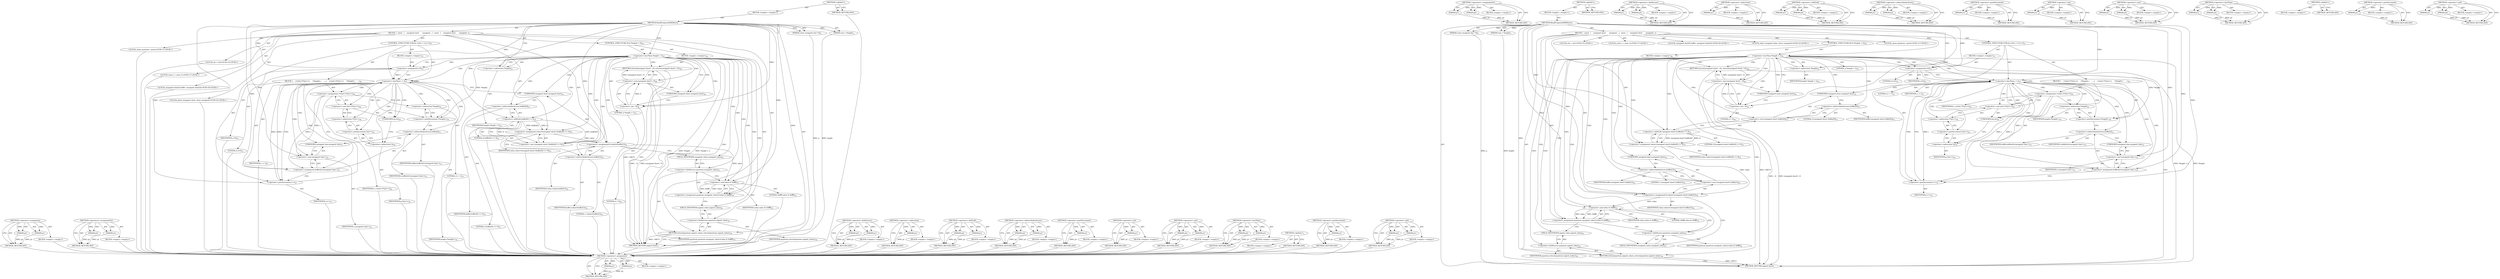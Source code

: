 digraph "&lt;operator&gt;.and" {
vulnerable_131 [label=<(METHOD,&lt;operator&gt;.assignment)>];
vulnerable_132 [label=<(PARAM,p1)>];
vulnerable_133 [label=<(PARAM,p2)>];
vulnerable_134 [label=<(BLOCK,&lt;empty&gt;,&lt;empty&gt;)>];
vulnerable_135 [label=<(METHOD_RETURN,ANY)>];
vulnerable_154 [label=<(METHOD,&lt;operators&gt;.assignmentOr)>];
vulnerable_155 [label=<(PARAM,p1)>];
vulnerable_156 [label=<(PARAM,p2)>];
vulnerable_157 [label=<(BLOCK,&lt;empty&gt;,&lt;empty&gt;)>];
vulnerable_158 [label=<(METHOD_RETURN,ANY)>];
vulnerable_6 [label=<(METHOD,&lt;global&gt;)<SUB>1</SUB>>];
vulnerable_7 [label=<(BLOCK,&lt;empty&gt;,&lt;empty&gt;)<SUB>1</SUB>>];
vulnerable_8 [label=<(METHOD,ReadPropertyMSBShort)<SUB>1</SUB>>];
vulnerable_9 [label=<(PARAM,const unsigned char **p)<SUB>1</SUB>>];
vulnerable_10 [label=<(PARAM,size_t *length)<SUB>2</SUB>>];
vulnerable_11 [label=<(BLOCK,{
  union
  {
    unsigned short
      unsigned...,{
  union
  {
    unsigned short
      unsigned...)<SUB>3</SUB>>];
vulnerable_12 [label="<(LOCAL,union quantum: union)<SUB>11</SUB>>"];
vulnerable_13 [label="<(LOCAL,int c: int)<SUB>14</SUB>>"];
vulnerable_14 [label="<(LOCAL,ssize_t i: ssize_t)<SUB>17</SUB>>"];
vulnerable_15 [label="<(LOCAL,unsigned char[2] buffer: unsigned char[2])<SUB>20</SUB>>"];
vulnerable_16 [label="<(LOCAL,short unsigned value: short unsigned)<SUB>23</SUB>>"];
vulnerable_17 [label=<(CONTROL_STRUCTURE,IF,if (*length &lt; 2))<SUB>25</SUB>>];
vulnerable_18 [label=<(&lt;operator&gt;.lessThan,*length &lt; 2)<SUB>25</SUB>>];
vulnerable_19 [label=<(&lt;operator&gt;.indirection,*length)<SUB>25</SUB>>];
vulnerable_20 [label=<(IDENTIFIER,length,*length &lt; 2)<SUB>25</SUB>>];
vulnerable_21 [label=<(LITERAL,2,*length &lt; 2)<SUB>25</SUB>>];
vulnerable_22 [label=<(BLOCK,&lt;empty&gt;,&lt;empty&gt;)<SUB>26</SUB>>];
vulnerable_23 [label=<(RETURN,return((unsigned short) ~0);,return((unsigned short) ~0);)<SUB>26</SUB>>];
vulnerable_24 [label=<(&lt;operator&gt;.cast,(unsigned short) ~0)<SUB>26</SUB>>];
vulnerable_25 [label=<(UNKNOWN,unsigned short,unsigned short)<SUB>26</SUB>>];
vulnerable_26 [label=<(&lt;operator&gt;.not,~0)<SUB>26</SUB>>];
vulnerable_27 [label=<(LITERAL,0,~0)<SUB>26</SUB>>];
vulnerable_28 [label=<(CONTROL_STRUCTURE,FOR,for (i=0;i &lt; 2;i++))<SUB>27</SUB>>];
vulnerable_29 [label=<(BLOCK,&lt;empty&gt;,&lt;empty&gt;)<SUB>27</SUB>>];
vulnerable_30 [label=<(&lt;operator&gt;.assignment,i=0)<SUB>27</SUB>>];
vulnerable_31 [label=<(IDENTIFIER,i,i=0)<SUB>27</SUB>>];
vulnerable_32 [label=<(LITERAL,0,i=0)<SUB>27</SUB>>];
vulnerable_33 [label=<(&lt;operator&gt;.lessThan,i &lt; 2)<SUB>27</SUB>>];
vulnerable_34 [label=<(IDENTIFIER,i,i &lt; 2)<SUB>27</SUB>>];
vulnerable_35 [label=<(LITERAL,2,i &lt; 2)<SUB>27</SUB>>];
vulnerable_36 [label=<(&lt;operator&gt;.postIncrement,i++)<SUB>27</SUB>>];
vulnerable_37 [label=<(IDENTIFIER,i,i++)<SUB>27</SUB>>];
vulnerable_38 [label=<(BLOCK,{
    c=(int) (*(*p)++);
     (*length)--;
    ...,{
    c=(int) (*(*p)++);
     (*length)--;
    ...)<SUB>28</SUB>>];
vulnerable_39 [label=<(&lt;operator&gt;.assignment,c=(int) (*(*p)++))<SUB>29</SUB>>];
vulnerable_40 [label=<(IDENTIFIER,c,c=(int) (*(*p)++))<SUB>29</SUB>>];
vulnerable_41 [label=<(&lt;operator&gt;.cast,(int) (*(*p)++))<SUB>29</SUB>>];
vulnerable_42 [label=<(UNKNOWN,int,int)<SUB>29</SUB>>];
vulnerable_43 [label=<(&lt;operator&gt;.indirection,*(*p)++)<SUB>29</SUB>>];
vulnerable_44 [label=<(&lt;operator&gt;.postIncrement,(*p)++)<SUB>29</SUB>>];
vulnerable_45 [label=<(&lt;operator&gt;.indirection,*p)<SUB>29</SUB>>];
vulnerable_46 [label=<(IDENTIFIER,p,(*p)++)<SUB>29</SUB>>];
vulnerable_47 [label=<(&lt;operator&gt;.postDecrement,(*length)--)<SUB>30</SUB>>];
vulnerable_48 [label=<(&lt;operator&gt;.indirection,*length)<SUB>30</SUB>>];
vulnerable_49 [label=<(IDENTIFIER,length,(*length)--)<SUB>30</SUB>>];
vulnerable_50 [label=<(&lt;operator&gt;.assignment,buffer[i]=(unsigned char) c)<SUB>31</SUB>>];
vulnerable_51 [label=<(&lt;operator&gt;.indirectIndexAccess,buffer[i])<SUB>31</SUB>>];
vulnerable_52 [label=<(IDENTIFIER,buffer,buffer[i]=(unsigned char) c)<SUB>31</SUB>>];
vulnerable_53 [label=<(IDENTIFIER,i,buffer[i]=(unsigned char) c)<SUB>31</SUB>>];
vulnerable_54 [label=<(&lt;operator&gt;.cast,(unsigned char) c)<SUB>31</SUB>>];
vulnerable_55 [label=<(UNKNOWN,unsigned char,unsigned char)<SUB>31</SUB>>];
vulnerable_56 [label=<(IDENTIFIER,c,(unsigned char) c)<SUB>31</SUB>>];
vulnerable_57 [label=<(&lt;operator&gt;.assignment,value=(unsigned short) (buffer[0] &lt;&lt; 8))<SUB>33</SUB>>];
vulnerable_58 [label=<(IDENTIFIER,value,value=(unsigned short) (buffer[0] &lt;&lt; 8))<SUB>33</SUB>>];
vulnerable_59 [label=<(&lt;operator&gt;.cast,(unsigned short) (buffer[0] &lt;&lt; 8))<SUB>33</SUB>>];
vulnerable_60 [label=<(UNKNOWN,unsigned short,unsigned short)<SUB>33</SUB>>];
vulnerable_61 [label=<(&lt;operator&gt;.shiftLeft,buffer[0] &lt;&lt; 8)<SUB>33</SUB>>];
vulnerable_62 [label=<(&lt;operator&gt;.indirectIndexAccess,buffer[0])<SUB>33</SUB>>];
vulnerable_63 [label=<(IDENTIFIER,buffer,buffer[0] &lt;&lt; 8)<SUB>33</SUB>>];
vulnerable_64 [label=<(LITERAL,0,buffer[0] &lt;&lt; 8)<SUB>33</SUB>>];
vulnerable_65 [label=<(LITERAL,8,buffer[0] &lt;&lt; 8)<SUB>33</SUB>>];
vulnerable_66 [label=<(&lt;operators&gt;.assignmentOr,value|=buffer[1])<SUB>34</SUB>>];
vulnerable_67 [label=<(IDENTIFIER,value,value|=buffer[1])<SUB>34</SUB>>];
vulnerable_68 [label=<(&lt;operator&gt;.indirectIndexAccess,buffer[1])<SUB>34</SUB>>];
vulnerable_69 [label=<(IDENTIFIER,buffer,value|=buffer[1])<SUB>34</SUB>>];
vulnerable_70 [label=<(LITERAL,1,value|=buffer[1])<SUB>34</SUB>>];
vulnerable_71 [label=<(&lt;operator&gt;.assignment,quantum.unsigned_value=(value &amp; 0xffff))<SUB>35</SUB>>];
vulnerable_72 [label=<(&lt;operator&gt;.fieldAccess,quantum.unsigned_value)<SUB>35</SUB>>];
vulnerable_73 [label=<(IDENTIFIER,quantum,quantum.unsigned_value=(value &amp; 0xffff))<SUB>35</SUB>>];
vulnerable_74 [label=<(FIELD_IDENTIFIER,unsigned_value,unsigned_value)<SUB>35</SUB>>];
vulnerable_75 [label=<(&lt;operator&gt;.and,value &amp; 0xffff)<SUB>35</SUB>>];
vulnerable_76 [label=<(IDENTIFIER,value,value &amp; 0xffff)<SUB>35</SUB>>];
vulnerable_77 [label=<(LITERAL,0xffff,value &amp; 0xffff)<SUB>35</SUB>>];
vulnerable_78 [label=<(RETURN,return(quantum.signed_value);,return(quantum.signed_value);)<SUB>36</SUB>>];
vulnerable_79 [label=<(&lt;operator&gt;.fieldAccess,quantum.signed_value)<SUB>36</SUB>>];
vulnerable_80 [label=<(IDENTIFIER,quantum,return(quantum.signed_value);)<SUB>36</SUB>>];
vulnerable_81 [label=<(FIELD_IDENTIFIER,signed_value,signed_value)<SUB>36</SUB>>];
vulnerable_82 [label=<(METHOD_RETURN,signed short)<SUB>1</SUB>>];
vulnerable_84 [label=<(METHOD_RETURN,ANY)<SUB>1</SUB>>];
vulnerable_159 [label=<(METHOD,&lt;operator&gt;.fieldAccess)>];
vulnerable_160 [label=<(PARAM,p1)>];
vulnerable_161 [label=<(PARAM,p2)>];
vulnerable_162 [label=<(BLOCK,&lt;empty&gt;,&lt;empty&gt;)>];
vulnerable_163 [label=<(METHOD_RETURN,ANY)>];
vulnerable_118 [label=<(METHOD,&lt;operator&gt;.indirection)>];
vulnerable_119 [label=<(PARAM,p1)>];
vulnerable_120 [label=<(BLOCK,&lt;empty&gt;,&lt;empty&gt;)>];
vulnerable_121 [label=<(METHOD_RETURN,ANY)>];
vulnerable_149 [label=<(METHOD,&lt;operator&gt;.shiftLeft)>];
vulnerable_150 [label=<(PARAM,p1)>];
vulnerable_151 [label=<(PARAM,p2)>];
vulnerable_152 [label=<(BLOCK,&lt;empty&gt;,&lt;empty&gt;)>];
vulnerable_153 [label=<(METHOD_RETURN,ANY)>];
vulnerable_144 [label=<(METHOD,&lt;operator&gt;.indirectIndexAccess)>];
vulnerable_145 [label=<(PARAM,p1)>];
vulnerable_146 [label=<(PARAM,p2)>];
vulnerable_147 [label=<(BLOCK,&lt;empty&gt;,&lt;empty&gt;)>];
vulnerable_148 [label=<(METHOD_RETURN,ANY)>];
vulnerable_140 [label=<(METHOD,&lt;operator&gt;.postDecrement)>];
vulnerable_141 [label=<(PARAM,p1)>];
vulnerable_142 [label=<(BLOCK,&lt;empty&gt;,&lt;empty&gt;)>];
vulnerable_143 [label=<(METHOD_RETURN,ANY)>];
vulnerable_127 [label=<(METHOD,&lt;operator&gt;.not)>];
vulnerable_128 [label=<(PARAM,p1)>];
vulnerable_129 [label=<(BLOCK,&lt;empty&gt;,&lt;empty&gt;)>];
vulnerable_130 [label=<(METHOD_RETURN,ANY)>];
vulnerable_122 [label=<(METHOD,&lt;operator&gt;.cast)>];
vulnerable_123 [label=<(PARAM,p1)>];
vulnerable_124 [label=<(PARAM,p2)>];
vulnerable_125 [label=<(BLOCK,&lt;empty&gt;,&lt;empty&gt;)>];
vulnerable_126 [label=<(METHOD_RETURN,ANY)>];
vulnerable_113 [label=<(METHOD,&lt;operator&gt;.lessThan)>];
vulnerable_114 [label=<(PARAM,p1)>];
vulnerable_115 [label=<(PARAM,p2)>];
vulnerable_116 [label=<(BLOCK,&lt;empty&gt;,&lt;empty&gt;)>];
vulnerable_117 [label=<(METHOD_RETURN,ANY)>];
vulnerable_107 [label=<(METHOD,&lt;global&gt;)<SUB>1</SUB>>];
vulnerable_108 [label=<(BLOCK,&lt;empty&gt;,&lt;empty&gt;)>];
vulnerable_109 [label=<(METHOD_RETURN,ANY)>];
vulnerable_136 [label=<(METHOD,&lt;operator&gt;.postIncrement)>];
vulnerable_137 [label=<(PARAM,p1)>];
vulnerable_138 [label=<(BLOCK,&lt;empty&gt;,&lt;empty&gt;)>];
vulnerable_139 [label=<(METHOD_RETURN,ANY)>];
vulnerable_164 [label=<(METHOD,&lt;operator&gt;.and)>];
vulnerable_165 [label=<(PARAM,p1)>];
vulnerable_166 [label=<(PARAM,p2)>];
vulnerable_167 [label=<(BLOCK,&lt;empty&gt;,&lt;empty&gt;)>];
vulnerable_168 [label=<(METHOD_RETURN,ANY)>];
fixed_133 [label=<(METHOD,&lt;operator&gt;.assignment)>];
fixed_134 [label=<(PARAM,p1)>];
fixed_135 [label=<(PARAM,p2)>];
fixed_136 [label=<(BLOCK,&lt;empty&gt;,&lt;empty&gt;)>];
fixed_137 [label=<(METHOD_RETURN,ANY)>];
fixed_156 [label=<(METHOD,&lt;operators&gt;.assignmentOr)>];
fixed_157 [label=<(PARAM,p1)>];
fixed_158 [label=<(PARAM,p2)>];
fixed_159 [label=<(BLOCK,&lt;empty&gt;,&lt;empty&gt;)>];
fixed_160 [label=<(METHOD_RETURN,ANY)>];
fixed_6 [label=<(METHOD,&lt;global&gt;)<SUB>1</SUB>>];
fixed_7 [label=<(BLOCK,&lt;empty&gt;,&lt;empty&gt;)<SUB>1</SUB>>];
fixed_8 [label=<(METHOD,ReadPropertyMSBShort)<SUB>1</SUB>>];
fixed_9 [label=<(PARAM,const unsigned char **p)<SUB>1</SUB>>];
fixed_10 [label=<(PARAM,size_t *length)<SUB>2</SUB>>];
fixed_11 [label=<(BLOCK,{
  union
  {
    unsigned short
      unsigned...,{
  union
  {
    unsigned short
      unsigned...)<SUB>3</SUB>>];
fixed_12 [label="<(LOCAL,union quantum: union)<SUB>11</SUB>>"];
fixed_13 [label="<(LOCAL,int c: int)<SUB>14</SUB>>"];
fixed_14 [label="<(LOCAL,ssize_t i: ssize_t)<SUB>17</SUB>>"];
fixed_15 [label="<(LOCAL,unsigned char[2] buffer: unsigned char[2])<SUB>20</SUB>>"];
fixed_16 [label="<(LOCAL,short unsigned value: short unsigned)<SUB>23</SUB>>"];
fixed_17 [label=<(CONTROL_STRUCTURE,IF,if (*length &lt; 2))<SUB>25</SUB>>];
fixed_18 [label=<(&lt;operator&gt;.lessThan,*length &lt; 2)<SUB>25</SUB>>];
fixed_19 [label=<(&lt;operator&gt;.indirection,*length)<SUB>25</SUB>>];
fixed_20 [label=<(IDENTIFIER,length,*length &lt; 2)<SUB>25</SUB>>];
fixed_21 [label=<(LITERAL,2,*length &lt; 2)<SUB>25</SUB>>];
fixed_22 [label=<(BLOCK,&lt;empty&gt;,&lt;empty&gt;)<SUB>26</SUB>>];
fixed_23 [label=<(RETURN,return((unsigned short) ~0);,return((unsigned short) ~0);)<SUB>26</SUB>>];
fixed_24 [label=<(&lt;operator&gt;.cast,(unsigned short) ~0)<SUB>26</SUB>>];
fixed_25 [label=<(UNKNOWN,unsigned short,unsigned short)<SUB>26</SUB>>];
fixed_26 [label=<(&lt;operator&gt;.not,~0)<SUB>26</SUB>>];
fixed_27 [label=<(LITERAL,0,~0)<SUB>26</SUB>>];
fixed_28 [label=<(CONTROL_STRUCTURE,FOR,for (i=0;i &lt; 2;i++))<SUB>27</SUB>>];
fixed_29 [label=<(BLOCK,&lt;empty&gt;,&lt;empty&gt;)<SUB>27</SUB>>];
fixed_30 [label=<(&lt;operator&gt;.assignment,i=0)<SUB>27</SUB>>];
fixed_31 [label=<(IDENTIFIER,i,i=0)<SUB>27</SUB>>];
fixed_32 [label=<(LITERAL,0,i=0)<SUB>27</SUB>>];
fixed_33 [label=<(&lt;operator&gt;.lessThan,i &lt; 2)<SUB>27</SUB>>];
fixed_34 [label=<(IDENTIFIER,i,i &lt; 2)<SUB>27</SUB>>];
fixed_35 [label=<(LITERAL,2,i &lt; 2)<SUB>27</SUB>>];
fixed_36 [label=<(&lt;operator&gt;.postIncrement,i++)<SUB>27</SUB>>];
fixed_37 [label=<(IDENTIFIER,i,i++)<SUB>27</SUB>>];
fixed_38 [label=<(BLOCK,{
    c=(int) (*(*p)++);
     (*length)--;
    ...,{
    c=(int) (*(*p)++);
     (*length)--;
    ...)<SUB>28</SUB>>];
fixed_39 [label=<(&lt;operator&gt;.assignment,c=(int) (*(*p)++))<SUB>29</SUB>>];
fixed_40 [label=<(IDENTIFIER,c,c=(int) (*(*p)++))<SUB>29</SUB>>];
fixed_41 [label=<(&lt;operator&gt;.cast,(int) (*(*p)++))<SUB>29</SUB>>];
fixed_42 [label=<(UNKNOWN,int,int)<SUB>29</SUB>>];
fixed_43 [label=<(&lt;operator&gt;.indirection,*(*p)++)<SUB>29</SUB>>];
fixed_44 [label=<(&lt;operator&gt;.postIncrement,(*p)++)<SUB>29</SUB>>];
fixed_45 [label=<(&lt;operator&gt;.indirection,*p)<SUB>29</SUB>>];
fixed_46 [label=<(IDENTIFIER,p,(*p)++)<SUB>29</SUB>>];
fixed_47 [label=<(&lt;operator&gt;.postDecrement,(*length)--)<SUB>30</SUB>>];
fixed_48 [label=<(&lt;operator&gt;.indirection,*length)<SUB>30</SUB>>];
fixed_49 [label=<(IDENTIFIER,length,(*length)--)<SUB>30</SUB>>];
fixed_50 [label=<(&lt;operator&gt;.assignment,buffer[i]=(unsigned char) c)<SUB>31</SUB>>];
fixed_51 [label=<(&lt;operator&gt;.indirectIndexAccess,buffer[i])<SUB>31</SUB>>];
fixed_52 [label=<(IDENTIFIER,buffer,buffer[i]=(unsigned char) c)<SUB>31</SUB>>];
fixed_53 [label=<(IDENTIFIER,i,buffer[i]=(unsigned char) c)<SUB>31</SUB>>];
fixed_54 [label=<(&lt;operator&gt;.cast,(unsigned char) c)<SUB>31</SUB>>];
fixed_55 [label=<(UNKNOWN,unsigned char,unsigned char)<SUB>31</SUB>>];
fixed_56 [label=<(IDENTIFIER,c,(unsigned char) c)<SUB>31</SUB>>];
fixed_57 [label=<(&lt;operator&gt;.assignment,value=(unsigned short) buffer[0] &lt;&lt; 8)<SUB>33</SUB>>];
fixed_58 [label=<(IDENTIFIER,value,value=(unsigned short) buffer[0] &lt;&lt; 8)<SUB>33</SUB>>];
fixed_59 [label=<(&lt;operator&gt;.shiftLeft,(unsigned short) buffer[0] &lt;&lt; 8)<SUB>33</SUB>>];
fixed_60 [label=<(&lt;operator&gt;.cast,(unsigned short) buffer[0])<SUB>33</SUB>>];
fixed_61 [label=<(UNKNOWN,unsigned short,unsigned short)<SUB>33</SUB>>];
fixed_62 [label=<(&lt;operator&gt;.indirectIndexAccess,buffer[0])<SUB>33</SUB>>];
fixed_63 [label=<(IDENTIFIER,buffer,(unsigned short) buffer[0])<SUB>33</SUB>>];
fixed_64 [label=<(LITERAL,0,(unsigned short) buffer[0])<SUB>33</SUB>>];
fixed_65 [label=<(LITERAL,8,(unsigned short) buffer[0] &lt;&lt; 8)<SUB>33</SUB>>];
fixed_66 [label=<(&lt;operators&gt;.assignmentOr,value|=(unsigned short) buffer[1])<SUB>34</SUB>>];
fixed_67 [label=<(IDENTIFIER,value,value|=(unsigned short) buffer[1])<SUB>34</SUB>>];
fixed_68 [label=<(&lt;operator&gt;.cast,(unsigned short) buffer[1])<SUB>34</SUB>>];
fixed_69 [label=<(UNKNOWN,unsigned short,unsigned short)<SUB>34</SUB>>];
fixed_70 [label=<(&lt;operator&gt;.indirectIndexAccess,buffer[1])<SUB>34</SUB>>];
fixed_71 [label=<(IDENTIFIER,buffer,(unsigned short) buffer[1])<SUB>34</SUB>>];
fixed_72 [label=<(LITERAL,1,(unsigned short) buffer[1])<SUB>34</SUB>>];
fixed_73 [label=<(&lt;operator&gt;.assignment,quantum.unsigned_value=value &amp; 0xffff)<SUB>35</SUB>>];
fixed_74 [label=<(&lt;operator&gt;.fieldAccess,quantum.unsigned_value)<SUB>35</SUB>>];
fixed_75 [label=<(IDENTIFIER,quantum,quantum.unsigned_value=value &amp; 0xffff)<SUB>35</SUB>>];
fixed_76 [label=<(FIELD_IDENTIFIER,unsigned_value,unsigned_value)<SUB>35</SUB>>];
fixed_77 [label=<(&lt;operator&gt;.and,value &amp; 0xffff)<SUB>35</SUB>>];
fixed_78 [label=<(IDENTIFIER,value,value &amp; 0xffff)<SUB>35</SUB>>];
fixed_79 [label=<(LITERAL,0xffff,value &amp; 0xffff)<SUB>35</SUB>>];
fixed_80 [label=<(RETURN,return(quantum.signed_value);,return(quantum.signed_value);)<SUB>36</SUB>>];
fixed_81 [label=<(&lt;operator&gt;.fieldAccess,quantum.signed_value)<SUB>36</SUB>>];
fixed_82 [label=<(IDENTIFIER,quantum,return(quantum.signed_value);)<SUB>36</SUB>>];
fixed_83 [label=<(FIELD_IDENTIFIER,signed_value,signed_value)<SUB>36</SUB>>];
fixed_84 [label=<(METHOD_RETURN,signed short)<SUB>1</SUB>>];
fixed_86 [label=<(METHOD_RETURN,ANY)<SUB>1</SUB>>];
fixed_161 [label=<(METHOD,&lt;operator&gt;.fieldAccess)>];
fixed_162 [label=<(PARAM,p1)>];
fixed_163 [label=<(PARAM,p2)>];
fixed_164 [label=<(BLOCK,&lt;empty&gt;,&lt;empty&gt;)>];
fixed_165 [label=<(METHOD_RETURN,ANY)>];
fixed_120 [label=<(METHOD,&lt;operator&gt;.indirection)>];
fixed_121 [label=<(PARAM,p1)>];
fixed_122 [label=<(BLOCK,&lt;empty&gt;,&lt;empty&gt;)>];
fixed_123 [label=<(METHOD_RETURN,ANY)>];
fixed_151 [label=<(METHOD,&lt;operator&gt;.shiftLeft)>];
fixed_152 [label=<(PARAM,p1)>];
fixed_153 [label=<(PARAM,p2)>];
fixed_154 [label=<(BLOCK,&lt;empty&gt;,&lt;empty&gt;)>];
fixed_155 [label=<(METHOD_RETURN,ANY)>];
fixed_146 [label=<(METHOD,&lt;operator&gt;.indirectIndexAccess)>];
fixed_147 [label=<(PARAM,p1)>];
fixed_148 [label=<(PARAM,p2)>];
fixed_149 [label=<(BLOCK,&lt;empty&gt;,&lt;empty&gt;)>];
fixed_150 [label=<(METHOD_RETURN,ANY)>];
fixed_142 [label=<(METHOD,&lt;operator&gt;.postDecrement)>];
fixed_143 [label=<(PARAM,p1)>];
fixed_144 [label=<(BLOCK,&lt;empty&gt;,&lt;empty&gt;)>];
fixed_145 [label=<(METHOD_RETURN,ANY)>];
fixed_129 [label=<(METHOD,&lt;operator&gt;.not)>];
fixed_130 [label=<(PARAM,p1)>];
fixed_131 [label=<(BLOCK,&lt;empty&gt;,&lt;empty&gt;)>];
fixed_132 [label=<(METHOD_RETURN,ANY)>];
fixed_124 [label=<(METHOD,&lt;operator&gt;.cast)>];
fixed_125 [label=<(PARAM,p1)>];
fixed_126 [label=<(PARAM,p2)>];
fixed_127 [label=<(BLOCK,&lt;empty&gt;,&lt;empty&gt;)>];
fixed_128 [label=<(METHOD_RETURN,ANY)>];
fixed_115 [label=<(METHOD,&lt;operator&gt;.lessThan)>];
fixed_116 [label=<(PARAM,p1)>];
fixed_117 [label=<(PARAM,p2)>];
fixed_118 [label=<(BLOCK,&lt;empty&gt;,&lt;empty&gt;)>];
fixed_119 [label=<(METHOD_RETURN,ANY)>];
fixed_109 [label=<(METHOD,&lt;global&gt;)<SUB>1</SUB>>];
fixed_110 [label=<(BLOCK,&lt;empty&gt;,&lt;empty&gt;)>];
fixed_111 [label=<(METHOD_RETURN,ANY)>];
fixed_138 [label=<(METHOD,&lt;operator&gt;.postIncrement)>];
fixed_139 [label=<(PARAM,p1)>];
fixed_140 [label=<(BLOCK,&lt;empty&gt;,&lt;empty&gt;)>];
fixed_141 [label=<(METHOD_RETURN,ANY)>];
fixed_166 [label=<(METHOD,&lt;operator&gt;.and)>];
fixed_167 [label=<(PARAM,p1)>];
fixed_168 [label=<(PARAM,p2)>];
fixed_169 [label=<(BLOCK,&lt;empty&gt;,&lt;empty&gt;)>];
fixed_170 [label=<(METHOD_RETURN,ANY)>];
vulnerable_131 -> vulnerable_132  [key=0, label="AST: "];
vulnerable_131 -> vulnerable_132  [key=1, label="DDG: "];
vulnerable_131 -> vulnerable_134  [key=0, label="AST: "];
vulnerable_131 -> vulnerable_133  [key=0, label="AST: "];
vulnerable_131 -> vulnerable_133  [key=1, label="DDG: "];
vulnerable_131 -> vulnerable_135  [key=0, label="AST: "];
vulnerable_131 -> vulnerable_135  [key=1, label="CFG: "];
vulnerable_132 -> vulnerable_135  [key=0, label="DDG: p1"];
vulnerable_133 -> vulnerable_135  [key=0, label="DDG: p2"];
vulnerable_134 -> fixed_133  [key=0];
vulnerable_135 -> fixed_133  [key=0];
vulnerable_154 -> vulnerable_155  [key=0, label="AST: "];
vulnerable_154 -> vulnerable_155  [key=1, label="DDG: "];
vulnerable_154 -> vulnerable_157  [key=0, label="AST: "];
vulnerable_154 -> vulnerable_156  [key=0, label="AST: "];
vulnerable_154 -> vulnerable_156  [key=1, label="DDG: "];
vulnerable_154 -> vulnerable_158  [key=0, label="AST: "];
vulnerable_154 -> vulnerable_158  [key=1, label="CFG: "];
vulnerable_155 -> vulnerable_158  [key=0, label="DDG: p1"];
vulnerable_156 -> vulnerable_158  [key=0, label="DDG: p2"];
vulnerable_157 -> fixed_133  [key=0];
vulnerable_158 -> fixed_133  [key=0];
vulnerable_6 -> vulnerable_7  [key=0, label="AST: "];
vulnerable_6 -> vulnerable_84  [key=0, label="AST: "];
vulnerable_6 -> vulnerable_84  [key=1, label="CFG: "];
vulnerable_7 -> vulnerable_8  [key=0, label="AST: "];
vulnerable_8 -> vulnerable_9  [key=0, label="AST: "];
vulnerable_8 -> vulnerable_9  [key=1, label="DDG: "];
vulnerable_8 -> vulnerable_10  [key=0, label="AST: "];
vulnerable_8 -> vulnerable_10  [key=1, label="DDG: "];
vulnerable_8 -> vulnerable_11  [key=0, label="AST: "];
vulnerable_8 -> vulnerable_82  [key=0, label="AST: "];
vulnerable_8 -> vulnerable_19  [key=0, label="CFG: "];
vulnerable_8 -> vulnerable_78  [key=0, label="DDG: "];
vulnerable_8 -> vulnerable_66  [key=0, label="DDG: "];
vulnerable_8 -> vulnerable_18  [key=0, label="DDG: "];
vulnerable_8 -> vulnerable_30  [key=0, label="DDG: "];
vulnerable_8 -> vulnerable_33  [key=0, label="DDG: "];
vulnerable_8 -> vulnerable_36  [key=0, label="DDG: "];
vulnerable_8 -> vulnerable_50  [key=0, label="DDG: "];
vulnerable_8 -> vulnerable_75  [key=0, label="DDG: "];
vulnerable_8 -> vulnerable_61  [key=0, label="DDG: "];
vulnerable_8 -> vulnerable_54  [key=0, label="DDG: "];
vulnerable_8 -> vulnerable_26  [key=0, label="DDG: "];
vulnerable_9 -> vulnerable_82  [key=0, label="DDG: p"];
vulnerable_10 -> vulnerable_82  [key=0, label="DDG: length"];
vulnerable_11 -> vulnerable_12  [key=0, label="AST: "];
vulnerable_11 -> vulnerable_13  [key=0, label="AST: "];
vulnerable_11 -> vulnerable_14  [key=0, label="AST: "];
vulnerable_11 -> vulnerable_15  [key=0, label="AST: "];
vulnerable_11 -> vulnerable_16  [key=0, label="AST: "];
vulnerable_11 -> vulnerable_17  [key=0, label="AST: "];
vulnerable_11 -> vulnerable_28  [key=0, label="AST: "];
vulnerable_11 -> vulnerable_57  [key=0, label="AST: "];
vulnerable_11 -> vulnerable_66  [key=0, label="AST: "];
vulnerable_11 -> vulnerable_71  [key=0, label="AST: "];
vulnerable_11 -> vulnerable_78  [key=0, label="AST: "];
vulnerable_12 -> fixed_133  [key=0];
vulnerable_13 -> fixed_133  [key=0];
vulnerable_14 -> fixed_133  [key=0];
vulnerable_15 -> fixed_133  [key=0];
vulnerable_16 -> fixed_133  [key=0];
vulnerable_17 -> vulnerable_18  [key=0, label="AST: "];
vulnerable_17 -> vulnerable_22  [key=0, label="AST: "];
vulnerable_18 -> vulnerable_19  [key=0, label="AST: "];
vulnerable_18 -> vulnerable_21  [key=0, label="AST: "];
vulnerable_18 -> vulnerable_25  [key=0, label="CFG: "];
vulnerable_18 -> vulnerable_25  [key=1, label="CDG: "];
vulnerable_18 -> vulnerable_30  [key=0, label="CFG: "];
vulnerable_18 -> vulnerable_30  [key=1, label="CDG: "];
vulnerable_18 -> vulnerable_82  [key=0, label="DDG: *length"];
vulnerable_18 -> vulnerable_82  [key=1, label="DDG: *length &lt; 2"];
vulnerable_18 -> vulnerable_47  [key=0, label="DDG: *length"];
vulnerable_18 -> vulnerable_68  [key=0, label="CDG: "];
vulnerable_18 -> vulnerable_60  [key=0, label="CDG: "];
vulnerable_18 -> vulnerable_26  [key=0, label="CDG: "];
vulnerable_18 -> vulnerable_57  [key=0, label="CDG: "];
vulnerable_18 -> vulnerable_66  [key=0, label="CDG: "];
vulnerable_18 -> vulnerable_75  [key=0, label="CDG: "];
vulnerable_18 -> vulnerable_81  [key=0, label="CDG: "];
vulnerable_18 -> vulnerable_72  [key=0, label="CDG: "];
vulnerable_18 -> vulnerable_74  [key=0, label="CDG: "];
vulnerable_18 -> vulnerable_59  [key=0, label="CDG: "];
vulnerable_18 -> vulnerable_79  [key=0, label="CDG: "];
vulnerable_18 -> vulnerable_24  [key=0, label="CDG: "];
vulnerable_18 -> vulnerable_33  [key=0, label="CDG: "];
vulnerable_18 -> vulnerable_61  [key=0, label="CDG: "];
vulnerable_18 -> vulnerable_23  [key=0, label="CDG: "];
vulnerable_18 -> vulnerable_71  [key=0, label="CDG: "];
vulnerable_18 -> vulnerable_78  [key=0, label="CDG: "];
vulnerable_18 -> vulnerable_62  [key=0, label="CDG: "];
vulnerable_19 -> vulnerable_20  [key=0, label="AST: "];
vulnerable_19 -> vulnerable_18  [key=0, label="CFG: "];
vulnerable_20 -> fixed_133  [key=0];
vulnerable_21 -> fixed_133  [key=0];
vulnerable_22 -> vulnerable_23  [key=0, label="AST: "];
vulnerable_23 -> vulnerable_24  [key=0, label="AST: "];
vulnerable_23 -> vulnerable_82  [key=0, label="CFG: "];
vulnerable_23 -> vulnerable_82  [key=1, label="DDG: &lt;RET&gt;"];
vulnerable_24 -> vulnerable_25  [key=0, label="AST: "];
vulnerable_24 -> vulnerable_26  [key=0, label="AST: "];
vulnerable_24 -> vulnerable_23  [key=0, label="CFG: "];
vulnerable_24 -> vulnerable_23  [key=1, label="DDG: (unsigned short) ~0"];
vulnerable_24 -> vulnerable_82  [key=0, label="DDG: ~0"];
vulnerable_24 -> vulnerable_82  [key=1, label="DDG: (unsigned short) ~0"];
vulnerable_25 -> vulnerable_26  [key=0, label="CFG: "];
vulnerable_26 -> vulnerable_27  [key=0, label="AST: "];
vulnerable_26 -> vulnerable_24  [key=0, label="CFG: "];
vulnerable_26 -> vulnerable_24  [key=1, label="DDG: 0"];
vulnerable_27 -> fixed_133  [key=0];
vulnerable_28 -> vulnerable_29  [key=0, label="AST: "];
vulnerable_28 -> vulnerable_33  [key=0, label="AST: "];
vulnerable_28 -> vulnerable_36  [key=0, label="AST: "];
vulnerable_28 -> vulnerable_38  [key=0, label="AST: "];
vulnerable_29 -> vulnerable_30  [key=0, label="AST: "];
vulnerable_30 -> vulnerable_31  [key=0, label="AST: "];
vulnerable_30 -> vulnerable_32  [key=0, label="AST: "];
vulnerable_30 -> vulnerable_33  [key=0, label="CFG: "];
vulnerable_30 -> vulnerable_33  [key=1, label="DDG: i"];
vulnerable_31 -> fixed_133  [key=0];
vulnerable_32 -> fixed_133  [key=0];
vulnerable_33 -> vulnerable_34  [key=0, label="AST: "];
vulnerable_33 -> vulnerable_35  [key=0, label="AST: "];
vulnerable_33 -> vulnerable_42  [key=0, label="CFG: "];
vulnerable_33 -> vulnerable_42  [key=1, label="CDG: "];
vulnerable_33 -> vulnerable_60  [key=0, label="CFG: "];
vulnerable_33 -> vulnerable_36  [key=0, label="DDG: i"];
vulnerable_33 -> vulnerable_36  [key=1, label="CDG: "];
vulnerable_33 -> vulnerable_47  [key=0, label="CDG: "];
vulnerable_33 -> vulnerable_48  [key=0, label="CDG: "];
vulnerable_33 -> vulnerable_51  [key=0, label="CDG: "];
vulnerable_33 -> vulnerable_45  [key=0, label="CDG: "];
vulnerable_33 -> vulnerable_50  [key=0, label="CDG: "];
vulnerable_33 -> vulnerable_44  [key=0, label="CDG: "];
vulnerable_33 -> vulnerable_54  [key=0, label="CDG: "];
vulnerable_33 -> vulnerable_43  [key=0, label="CDG: "];
vulnerable_33 -> vulnerable_33  [key=0, label="CDG: "];
vulnerable_33 -> vulnerable_41  [key=0, label="CDG: "];
vulnerable_33 -> vulnerable_55  [key=0, label="CDG: "];
vulnerable_33 -> vulnerable_39  [key=0, label="CDG: "];
vulnerable_34 -> fixed_133  [key=0];
vulnerable_35 -> fixed_133  [key=0];
vulnerable_36 -> vulnerable_37  [key=0, label="AST: "];
vulnerable_36 -> vulnerable_33  [key=0, label="CFG: "];
vulnerable_36 -> vulnerable_33  [key=1, label="DDG: i"];
vulnerable_37 -> fixed_133  [key=0];
vulnerable_38 -> vulnerable_39  [key=0, label="AST: "];
vulnerable_38 -> vulnerable_47  [key=0, label="AST: "];
vulnerable_38 -> vulnerable_50  [key=0, label="AST: "];
vulnerable_39 -> vulnerable_40  [key=0, label="AST: "];
vulnerable_39 -> vulnerable_41  [key=0, label="AST: "];
vulnerable_39 -> vulnerable_48  [key=0, label="CFG: "];
vulnerable_39 -> vulnerable_50  [key=0, label="DDG: c"];
vulnerable_39 -> vulnerable_54  [key=0, label="DDG: c"];
vulnerable_40 -> fixed_133  [key=0];
vulnerable_41 -> vulnerable_42  [key=0, label="AST: "];
vulnerable_41 -> vulnerable_43  [key=0, label="AST: "];
vulnerable_41 -> vulnerable_39  [key=0, label="CFG: "];
vulnerable_42 -> vulnerable_45  [key=0, label="CFG: "];
vulnerable_43 -> vulnerable_44  [key=0, label="AST: "];
vulnerable_43 -> vulnerable_41  [key=0, label="CFG: "];
vulnerable_44 -> vulnerable_45  [key=0, label="AST: "];
vulnerable_44 -> vulnerable_43  [key=0, label="CFG: "];
vulnerable_45 -> vulnerable_46  [key=0, label="AST: "];
vulnerable_45 -> vulnerable_44  [key=0, label="CFG: "];
vulnerable_46 -> fixed_133  [key=0];
vulnerable_47 -> vulnerable_48  [key=0, label="AST: "];
vulnerable_47 -> vulnerable_51  [key=0, label="CFG: "];
vulnerable_48 -> vulnerable_49  [key=0, label="AST: "];
vulnerable_48 -> vulnerable_47  [key=0, label="CFG: "];
vulnerable_49 -> fixed_133  [key=0];
vulnerable_50 -> vulnerable_51  [key=0, label="AST: "];
vulnerable_50 -> vulnerable_54  [key=0, label="AST: "];
vulnerable_50 -> vulnerable_36  [key=0, label="CFG: "];
vulnerable_51 -> vulnerable_52  [key=0, label="AST: "];
vulnerable_51 -> vulnerable_53  [key=0, label="AST: "];
vulnerable_51 -> vulnerable_55  [key=0, label="CFG: "];
vulnerable_52 -> fixed_133  [key=0];
vulnerable_53 -> fixed_133  [key=0];
vulnerable_54 -> vulnerable_55  [key=0, label="AST: "];
vulnerable_54 -> vulnerable_56  [key=0, label="AST: "];
vulnerable_54 -> vulnerable_50  [key=0, label="CFG: "];
vulnerable_55 -> vulnerable_54  [key=0, label="CFG: "];
vulnerable_56 -> fixed_133  [key=0];
vulnerable_57 -> vulnerable_58  [key=0, label="AST: "];
vulnerable_57 -> vulnerable_59  [key=0, label="AST: "];
vulnerable_57 -> vulnerable_68  [key=0, label="CFG: "];
vulnerable_57 -> vulnerable_66  [key=0, label="DDG: value"];
vulnerable_58 -> fixed_133  [key=0];
vulnerable_59 -> vulnerable_60  [key=0, label="AST: "];
vulnerable_59 -> vulnerable_61  [key=0, label="AST: "];
vulnerable_59 -> vulnerable_57  [key=0, label="CFG: "];
vulnerable_60 -> vulnerable_62  [key=0, label="CFG: "];
vulnerable_61 -> vulnerable_62  [key=0, label="AST: "];
vulnerable_61 -> vulnerable_65  [key=0, label="AST: "];
vulnerable_61 -> vulnerable_59  [key=0, label="CFG: "];
vulnerable_61 -> vulnerable_59  [key=1, label="DDG: buffer[0]"];
vulnerable_61 -> vulnerable_59  [key=2, label="DDG: 8"];
vulnerable_61 -> vulnerable_57  [key=0, label="DDG: buffer[0]"];
vulnerable_61 -> vulnerable_57  [key=1, label="DDG: 8"];
vulnerable_62 -> vulnerable_63  [key=0, label="AST: "];
vulnerable_62 -> vulnerable_64  [key=0, label="AST: "];
vulnerable_62 -> vulnerable_61  [key=0, label="CFG: "];
vulnerable_63 -> fixed_133  [key=0];
vulnerable_64 -> fixed_133  [key=0];
vulnerable_65 -> fixed_133  [key=0];
vulnerable_66 -> vulnerable_67  [key=0, label="AST: "];
vulnerable_66 -> vulnerable_68  [key=0, label="AST: "];
vulnerable_66 -> vulnerable_74  [key=0, label="CFG: "];
vulnerable_66 -> vulnerable_75  [key=0, label="DDG: value"];
vulnerable_67 -> fixed_133  [key=0];
vulnerable_68 -> vulnerable_69  [key=0, label="AST: "];
vulnerable_68 -> vulnerable_70  [key=0, label="AST: "];
vulnerable_68 -> vulnerable_66  [key=0, label="CFG: "];
vulnerable_69 -> fixed_133  [key=0];
vulnerable_70 -> fixed_133  [key=0];
vulnerable_71 -> vulnerable_72  [key=0, label="AST: "];
vulnerable_71 -> vulnerable_75  [key=0, label="AST: "];
vulnerable_71 -> vulnerable_81  [key=0, label="CFG: "];
vulnerable_72 -> vulnerable_73  [key=0, label="AST: "];
vulnerable_72 -> vulnerable_74  [key=0, label="AST: "];
vulnerable_72 -> vulnerable_75  [key=0, label="CFG: "];
vulnerable_73 -> fixed_133  [key=0];
vulnerable_74 -> vulnerable_72  [key=0, label="CFG: "];
vulnerable_75 -> vulnerable_76  [key=0, label="AST: "];
vulnerable_75 -> vulnerable_77  [key=0, label="AST: "];
vulnerable_75 -> vulnerable_71  [key=0, label="CFG: "];
vulnerable_75 -> vulnerable_71  [key=1, label="DDG: value"];
vulnerable_75 -> vulnerable_71  [key=2, label="DDG: 0xffff"];
vulnerable_76 -> fixed_133  [key=0];
vulnerable_77 -> fixed_133  [key=0];
vulnerable_78 -> vulnerable_79  [key=0, label="AST: "];
vulnerable_78 -> vulnerable_82  [key=0, label="CFG: "];
vulnerable_78 -> vulnerable_82  [key=1, label="DDG: &lt;RET&gt;"];
vulnerable_79 -> vulnerable_80  [key=0, label="AST: "];
vulnerable_79 -> vulnerable_81  [key=0, label="AST: "];
vulnerable_79 -> vulnerable_78  [key=0, label="CFG: "];
vulnerable_80 -> fixed_133  [key=0];
vulnerable_81 -> vulnerable_79  [key=0, label="CFG: "];
vulnerable_82 -> fixed_133  [key=0];
vulnerable_84 -> fixed_133  [key=0];
vulnerable_159 -> vulnerable_160  [key=0, label="AST: "];
vulnerable_159 -> vulnerable_160  [key=1, label="DDG: "];
vulnerable_159 -> vulnerable_162  [key=0, label="AST: "];
vulnerable_159 -> vulnerable_161  [key=0, label="AST: "];
vulnerable_159 -> vulnerable_161  [key=1, label="DDG: "];
vulnerable_159 -> vulnerable_163  [key=0, label="AST: "];
vulnerable_159 -> vulnerable_163  [key=1, label="CFG: "];
vulnerable_160 -> vulnerable_163  [key=0, label="DDG: p1"];
vulnerable_161 -> vulnerable_163  [key=0, label="DDG: p2"];
vulnerable_162 -> fixed_133  [key=0];
vulnerable_163 -> fixed_133  [key=0];
vulnerable_118 -> vulnerable_119  [key=0, label="AST: "];
vulnerable_118 -> vulnerable_119  [key=1, label="DDG: "];
vulnerable_118 -> vulnerable_120  [key=0, label="AST: "];
vulnerable_118 -> vulnerable_121  [key=0, label="AST: "];
vulnerable_118 -> vulnerable_121  [key=1, label="CFG: "];
vulnerable_119 -> vulnerable_121  [key=0, label="DDG: p1"];
vulnerable_120 -> fixed_133  [key=0];
vulnerable_121 -> fixed_133  [key=0];
vulnerable_149 -> vulnerable_150  [key=0, label="AST: "];
vulnerable_149 -> vulnerable_150  [key=1, label="DDG: "];
vulnerable_149 -> vulnerable_152  [key=0, label="AST: "];
vulnerable_149 -> vulnerable_151  [key=0, label="AST: "];
vulnerable_149 -> vulnerable_151  [key=1, label="DDG: "];
vulnerable_149 -> vulnerable_153  [key=0, label="AST: "];
vulnerable_149 -> vulnerable_153  [key=1, label="CFG: "];
vulnerable_150 -> vulnerable_153  [key=0, label="DDG: p1"];
vulnerable_151 -> vulnerable_153  [key=0, label="DDG: p2"];
vulnerable_152 -> fixed_133  [key=0];
vulnerable_153 -> fixed_133  [key=0];
vulnerable_144 -> vulnerable_145  [key=0, label="AST: "];
vulnerable_144 -> vulnerable_145  [key=1, label="DDG: "];
vulnerable_144 -> vulnerable_147  [key=0, label="AST: "];
vulnerable_144 -> vulnerable_146  [key=0, label="AST: "];
vulnerable_144 -> vulnerable_146  [key=1, label="DDG: "];
vulnerable_144 -> vulnerable_148  [key=0, label="AST: "];
vulnerable_144 -> vulnerable_148  [key=1, label="CFG: "];
vulnerable_145 -> vulnerable_148  [key=0, label="DDG: p1"];
vulnerable_146 -> vulnerable_148  [key=0, label="DDG: p2"];
vulnerable_147 -> fixed_133  [key=0];
vulnerable_148 -> fixed_133  [key=0];
vulnerable_140 -> vulnerable_141  [key=0, label="AST: "];
vulnerable_140 -> vulnerable_141  [key=1, label="DDG: "];
vulnerable_140 -> vulnerable_142  [key=0, label="AST: "];
vulnerable_140 -> vulnerable_143  [key=0, label="AST: "];
vulnerable_140 -> vulnerable_143  [key=1, label="CFG: "];
vulnerable_141 -> vulnerable_143  [key=0, label="DDG: p1"];
vulnerable_142 -> fixed_133  [key=0];
vulnerable_143 -> fixed_133  [key=0];
vulnerable_127 -> vulnerable_128  [key=0, label="AST: "];
vulnerable_127 -> vulnerable_128  [key=1, label="DDG: "];
vulnerable_127 -> vulnerable_129  [key=0, label="AST: "];
vulnerable_127 -> vulnerable_130  [key=0, label="AST: "];
vulnerable_127 -> vulnerable_130  [key=1, label="CFG: "];
vulnerable_128 -> vulnerable_130  [key=0, label="DDG: p1"];
vulnerable_129 -> fixed_133  [key=0];
vulnerable_130 -> fixed_133  [key=0];
vulnerable_122 -> vulnerable_123  [key=0, label="AST: "];
vulnerable_122 -> vulnerable_123  [key=1, label="DDG: "];
vulnerable_122 -> vulnerable_125  [key=0, label="AST: "];
vulnerable_122 -> vulnerable_124  [key=0, label="AST: "];
vulnerable_122 -> vulnerable_124  [key=1, label="DDG: "];
vulnerable_122 -> vulnerable_126  [key=0, label="AST: "];
vulnerable_122 -> vulnerable_126  [key=1, label="CFG: "];
vulnerable_123 -> vulnerable_126  [key=0, label="DDG: p1"];
vulnerable_124 -> vulnerable_126  [key=0, label="DDG: p2"];
vulnerable_125 -> fixed_133  [key=0];
vulnerable_126 -> fixed_133  [key=0];
vulnerable_113 -> vulnerable_114  [key=0, label="AST: "];
vulnerable_113 -> vulnerable_114  [key=1, label="DDG: "];
vulnerable_113 -> vulnerable_116  [key=0, label="AST: "];
vulnerable_113 -> vulnerable_115  [key=0, label="AST: "];
vulnerable_113 -> vulnerable_115  [key=1, label="DDG: "];
vulnerable_113 -> vulnerable_117  [key=0, label="AST: "];
vulnerable_113 -> vulnerable_117  [key=1, label="CFG: "];
vulnerable_114 -> vulnerable_117  [key=0, label="DDG: p1"];
vulnerable_115 -> vulnerable_117  [key=0, label="DDG: p2"];
vulnerable_116 -> fixed_133  [key=0];
vulnerable_117 -> fixed_133  [key=0];
vulnerable_107 -> vulnerable_108  [key=0, label="AST: "];
vulnerable_107 -> vulnerable_109  [key=0, label="AST: "];
vulnerable_107 -> vulnerable_109  [key=1, label="CFG: "];
vulnerable_108 -> fixed_133  [key=0];
vulnerable_109 -> fixed_133  [key=0];
vulnerable_136 -> vulnerable_137  [key=0, label="AST: "];
vulnerable_136 -> vulnerable_137  [key=1, label="DDG: "];
vulnerable_136 -> vulnerable_138  [key=0, label="AST: "];
vulnerable_136 -> vulnerable_139  [key=0, label="AST: "];
vulnerable_136 -> vulnerable_139  [key=1, label="CFG: "];
vulnerable_137 -> vulnerable_139  [key=0, label="DDG: p1"];
vulnerable_138 -> fixed_133  [key=0];
vulnerable_139 -> fixed_133  [key=0];
vulnerable_164 -> vulnerable_165  [key=0, label="AST: "];
vulnerable_164 -> vulnerable_165  [key=1, label="DDG: "];
vulnerable_164 -> vulnerable_167  [key=0, label="AST: "];
vulnerable_164 -> vulnerable_166  [key=0, label="AST: "];
vulnerable_164 -> vulnerable_166  [key=1, label="DDG: "];
vulnerable_164 -> vulnerable_168  [key=0, label="AST: "];
vulnerable_164 -> vulnerable_168  [key=1, label="CFG: "];
vulnerable_165 -> vulnerable_168  [key=0, label="DDG: p1"];
vulnerable_166 -> vulnerable_168  [key=0, label="DDG: p2"];
vulnerable_167 -> fixed_133  [key=0];
vulnerable_168 -> fixed_133  [key=0];
fixed_133 -> fixed_134  [key=0, label="AST: "];
fixed_133 -> fixed_134  [key=1, label="DDG: "];
fixed_133 -> fixed_136  [key=0, label="AST: "];
fixed_133 -> fixed_135  [key=0, label="AST: "];
fixed_133 -> fixed_135  [key=1, label="DDG: "];
fixed_133 -> fixed_137  [key=0, label="AST: "];
fixed_133 -> fixed_137  [key=1, label="CFG: "];
fixed_134 -> fixed_137  [key=0, label="DDG: p1"];
fixed_135 -> fixed_137  [key=0, label="DDG: p2"];
fixed_156 -> fixed_157  [key=0, label="AST: "];
fixed_156 -> fixed_157  [key=1, label="DDG: "];
fixed_156 -> fixed_159  [key=0, label="AST: "];
fixed_156 -> fixed_158  [key=0, label="AST: "];
fixed_156 -> fixed_158  [key=1, label="DDG: "];
fixed_156 -> fixed_160  [key=0, label="AST: "];
fixed_156 -> fixed_160  [key=1, label="CFG: "];
fixed_157 -> fixed_160  [key=0, label="DDG: p1"];
fixed_158 -> fixed_160  [key=0, label="DDG: p2"];
fixed_6 -> fixed_7  [key=0, label="AST: "];
fixed_6 -> fixed_86  [key=0, label="AST: "];
fixed_6 -> fixed_86  [key=1, label="CFG: "];
fixed_7 -> fixed_8  [key=0, label="AST: "];
fixed_8 -> fixed_9  [key=0, label="AST: "];
fixed_8 -> fixed_9  [key=1, label="DDG: "];
fixed_8 -> fixed_10  [key=0, label="AST: "];
fixed_8 -> fixed_10  [key=1, label="DDG: "];
fixed_8 -> fixed_11  [key=0, label="AST: "];
fixed_8 -> fixed_84  [key=0, label="AST: "];
fixed_8 -> fixed_19  [key=0, label="CFG: "];
fixed_8 -> fixed_80  [key=0, label="DDG: "];
fixed_8 -> fixed_66  [key=0, label="DDG: "];
fixed_8 -> fixed_18  [key=0, label="DDG: "];
fixed_8 -> fixed_30  [key=0, label="DDG: "];
fixed_8 -> fixed_33  [key=0, label="DDG: "];
fixed_8 -> fixed_36  [key=0, label="DDG: "];
fixed_8 -> fixed_50  [key=0, label="DDG: "];
fixed_8 -> fixed_59  [key=0, label="DDG: "];
fixed_8 -> fixed_77  [key=0, label="DDG: "];
fixed_8 -> fixed_54  [key=0, label="DDG: "];
fixed_8 -> fixed_26  [key=0, label="DDG: "];
fixed_9 -> fixed_84  [key=0, label="DDG: p"];
fixed_10 -> fixed_84  [key=0, label="DDG: length"];
fixed_11 -> fixed_12  [key=0, label="AST: "];
fixed_11 -> fixed_13  [key=0, label="AST: "];
fixed_11 -> fixed_14  [key=0, label="AST: "];
fixed_11 -> fixed_15  [key=0, label="AST: "];
fixed_11 -> fixed_16  [key=0, label="AST: "];
fixed_11 -> fixed_17  [key=0, label="AST: "];
fixed_11 -> fixed_28  [key=0, label="AST: "];
fixed_11 -> fixed_57  [key=0, label="AST: "];
fixed_11 -> fixed_66  [key=0, label="AST: "];
fixed_11 -> fixed_73  [key=0, label="AST: "];
fixed_11 -> fixed_80  [key=0, label="AST: "];
fixed_17 -> fixed_18  [key=0, label="AST: "];
fixed_17 -> fixed_22  [key=0, label="AST: "];
fixed_18 -> fixed_19  [key=0, label="AST: "];
fixed_18 -> fixed_21  [key=0, label="AST: "];
fixed_18 -> fixed_25  [key=0, label="CFG: "];
fixed_18 -> fixed_25  [key=1, label="CDG: "];
fixed_18 -> fixed_30  [key=0, label="CFG: "];
fixed_18 -> fixed_30  [key=1, label="CDG: "];
fixed_18 -> fixed_84  [key=0, label="DDG: *length"];
fixed_18 -> fixed_84  [key=1, label="DDG: *length &lt; 2"];
fixed_18 -> fixed_47  [key=0, label="DDG: *length"];
fixed_18 -> fixed_68  [key=0, label="CDG: "];
fixed_18 -> fixed_60  [key=0, label="CDG: "];
fixed_18 -> fixed_73  [key=0, label="CDG: "];
fixed_18 -> fixed_26  [key=0, label="CDG: "];
fixed_18 -> fixed_77  [key=0, label="CDG: "];
fixed_18 -> fixed_57  [key=0, label="CDG: "];
fixed_18 -> fixed_66  [key=0, label="CDG: "];
fixed_18 -> fixed_81  [key=0, label="CDG: "];
fixed_18 -> fixed_69  [key=0, label="CDG: "];
fixed_18 -> fixed_74  [key=0, label="CDG: "];
fixed_18 -> fixed_76  [key=0, label="CDG: "];
fixed_18 -> fixed_59  [key=0, label="CDG: "];
fixed_18 -> fixed_24  [key=0, label="CDG: "];
fixed_18 -> fixed_80  [key=0, label="CDG: "];
fixed_18 -> fixed_33  [key=0, label="CDG: "];
fixed_18 -> fixed_61  [key=0, label="CDG: "];
fixed_18 -> fixed_23  [key=0, label="CDG: "];
fixed_18 -> fixed_83  [key=0, label="CDG: "];
fixed_18 -> fixed_70  [key=0, label="CDG: "];
fixed_18 -> fixed_62  [key=0, label="CDG: "];
fixed_19 -> fixed_20  [key=0, label="AST: "];
fixed_19 -> fixed_18  [key=0, label="CFG: "];
fixed_22 -> fixed_23  [key=0, label="AST: "];
fixed_23 -> fixed_24  [key=0, label="AST: "];
fixed_23 -> fixed_84  [key=0, label="CFG: "];
fixed_23 -> fixed_84  [key=1, label="DDG: &lt;RET&gt;"];
fixed_24 -> fixed_25  [key=0, label="AST: "];
fixed_24 -> fixed_26  [key=0, label="AST: "];
fixed_24 -> fixed_23  [key=0, label="CFG: "];
fixed_24 -> fixed_23  [key=1, label="DDG: (unsigned short) ~0"];
fixed_24 -> fixed_84  [key=0, label="DDG: ~0"];
fixed_24 -> fixed_84  [key=1, label="DDG: (unsigned short) ~0"];
fixed_25 -> fixed_26  [key=0, label="CFG: "];
fixed_26 -> fixed_27  [key=0, label="AST: "];
fixed_26 -> fixed_24  [key=0, label="CFG: "];
fixed_26 -> fixed_24  [key=1, label="DDG: 0"];
fixed_28 -> fixed_29  [key=0, label="AST: "];
fixed_28 -> fixed_33  [key=0, label="AST: "];
fixed_28 -> fixed_36  [key=0, label="AST: "];
fixed_28 -> fixed_38  [key=0, label="AST: "];
fixed_29 -> fixed_30  [key=0, label="AST: "];
fixed_30 -> fixed_31  [key=0, label="AST: "];
fixed_30 -> fixed_32  [key=0, label="AST: "];
fixed_30 -> fixed_33  [key=0, label="CFG: "];
fixed_30 -> fixed_33  [key=1, label="DDG: i"];
fixed_33 -> fixed_34  [key=0, label="AST: "];
fixed_33 -> fixed_35  [key=0, label="AST: "];
fixed_33 -> fixed_42  [key=0, label="CFG: "];
fixed_33 -> fixed_42  [key=1, label="CDG: "];
fixed_33 -> fixed_61  [key=0, label="CFG: "];
fixed_33 -> fixed_36  [key=0, label="DDG: i"];
fixed_33 -> fixed_36  [key=1, label="CDG: "];
fixed_33 -> fixed_47  [key=0, label="CDG: "];
fixed_33 -> fixed_48  [key=0, label="CDG: "];
fixed_33 -> fixed_51  [key=0, label="CDG: "];
fixed_33 -> fixed_45  [key=0, label="CDG: "];
fixed_33 -> fixed_50  [key=0, label="CDG: "];
fixed_33 -> fixed_44  [key=0, label="CDG: "];
fixed_33 -> fixed_54  [key=0, label="CDG: "];
fixed_33 -> fixed_43  [key=0, label="CDG: "];
fixed_33 -> fixed_33  [key=0, label="CDG: "];
fixed_33 -> fixed_41  [key=0, label="CDG: "];
fixed_33 -> fixed_55  [key=0, label="CDG: "];
fixed_33 -> fixed_39  [key=0, label="CDG: "];
fixed_36 -> fixed_37  [key=0, label="AST: "];
fixed_36 -> fixed_33  [key=0, label="CFG: "];
fixed_36 -> fixed_33  [key=1, label="DDG: i"];
fixed_38 -> fixed_39  [key=0, label="AST: "];
fixed_38 -> fixed_47  [key=0, label="AST: "];
fixed_38 -> fixed_50  [key=0, label="AST: "];
fixed_39 -> fixed_40  [key=0, label="AST: "];
fixed_39 -> fixed_41  [key=0, label="AST: "];
fixed_39 -> fixed_48  [key=0, label="CFG: "];
fixed_39 -> fixed_50  [key=0, label="DDG: c"];
fixed_39 -> fixed_54  [key=0, label="DDG: c"];
fixed_41 -> fixed_42  [key=0, label="AST: "];
fixed_41 -> fixed_43  [key=0, label="AST: "];
fixed_41 -> fixed_39  [key=0, label="CFG: "];
fixed_42 -> fixed_45  [key=0, label="CFG: "];
fixed_43 -> fixed_44  [key=0, label="AST: "];
fixed_43 -> fixed_41  [key=0, label="CFG: "];
fixed_44 -> fixed_45  [key=0, label="AST: "];
fixed_44 -> fixed_43  [key=0, label="CFG: "];
fixed_45 -> fixed_46  [key=0, label="AST: "];
fixed_45 -> fixed_44  [key=0, label="CFG: "];
fixed_47 -> fixed_48  [key=0, label="AST: "];
fixed_47 -> fixed_51  [key=0, label="CFG: "];
fixed_48 -> fixed_49  [key=0, label="AST: "];
fixed_48 -> fixed_47  [key=0, label="CFG: "];
fixed_50 -> fixed_51  [key=0, label="AST: "];
fixed_50 -> fixed_54  [key=0, label="AST: "];
fixed_50 -> fixed_36  [key=0, label="CFG: "];
fixed_51 -> fixed_52  [key=0, label="AST: "];
fixed_51 -> fixed_53  [key=0, label="AST: "];
fixed_51 -> fixed_55  [key=0, label="CFG: "];
fixed_54 -> fixed_55  [key=0, label="AST: "];
fixed_54 -> fixed_56  [key=0, label="AST: "];
fixed_54 -> fixed_50  [key=0, label="CFG: "];
fixed_55 -> fixed_54  [key=0, label="CFG: "];
fixed_57 -> fixed_58  [key=0, label="AST: "];
fixed_57 -> fixed_59  [key=0, label="AST: "];
fixed_57 -> fixed_69  [key=0, label="CFG: "];
fixed_57 -> fixed_66  [key=0, label="DDG: value"];
fixed_59 -> fixed_60  [key=0, label="AST: "];
fixed_59 -> fixed_65  [key=0, label="AST: "];
fixed_59 -> fixed_57  [key=0, label="CFG: "];
fixed_59 -> fixed_57  [key=1, label="DDG: (unsigned short) buffer[0]"];
fixed_59 -> fixed_57  [key=2, label="DDG: 8"];
fixed_60 -> fixed_61  [key=0, label="AST: "];
fixed_60 -> fixed_62  [key=0, label="AST: "];
fixed_60 -> fixed_59  [key=0, label="CFG: "];
fixed_61 -> fixed_62  [key=0, label="CFG: "];
fixed_62 -> fixed_63  [key=0, label="AST: "];
fixed_62 -> fixed_64  [key=0, label="AST: "];
fixed_62 -> fixed_60  [key=0, label="CFG: "];
fixed_66 -> fixed_67  [key=0, label="AST: "];
fixed_66 -> fixed_68  [key=0, label="AST: "];
fixed_66 -> fixed_76  [key=0, label="CFG: "];
fixed_66 -> fixed_77  [key=0, label="DDG: value"];
fixed_68 -> fixed_69  [key=0, label="AST: "];
fixed_68 -> fixed_70  [key=0, label="AST: "];
fixed_68 -> fixed_66  [key=0, label="CFG: "];
fixed_69 -> fixed_70  [key=0, label="CFG: "];
fixed_70 -> fixed_71  [key=0, label="AST: "];
fixed_70 -> fixed_72  [key=0, label="AST: "];
fixed_70 -> fixed_68  [key=0, label="CFG: "];
fixed_73 -> fixed_74  [key=0, label="AST: "];
fixed_73 -> fixed_77  [key=0, label="AST: "];
fixed_73 -> fixed_83  [key=0, label="CFG: "];
fixed_74 -> fixed_75  [key=0, label="AST: "];
fixed_74 -> fixed_76  [key=0, label="AST: "];
fixed_74 -> fixed_77  [key=0, label="CFG: "];
fixed_76 -> fixed_74  [key=0, label="CFG: "];
fixed_77 -> fixed_78  [key=0, label="AST: "];
fixed_77 -> fixed_79  [key=0, label="AST: "];
fixed_77 -> fixed_73  [key=0, label="CFG: "];
fixed_77 -> fixed_73  [key=1, label="DDG: value"];
fixed_77 -> fixed_73  [key=2, label="DDG: 0xffff"];
fixed_80 -> fixed_81  [key=0, label="AST: "];
fixed_80 -> fixed_84  [key=0, label="CFG: "];
fixed_80 -> fixed_84  [key=1, label="DDG: &lt;RET&gt;"];
fixed_81 -> fixed_82  [key=0, label="AST: "];
fixed_81 -> fixed_83  [key=0, label="AST: "];
fixed_81 -> fixed_80  [key=0, label="CFG: "];
fixed_83 -> fixed_81  [key=0, label="CFG: "];
fixed_161 -> fixed_162  [key=0, label="AST: "];
fixed_161 -> fixed_162  [key=1, label="DDG: "];
fixed_161 -> fixed_164  [key=0, label="AST: "];
fixed_161 -> fixed_163  [key=0, label="AST: "];
fixed_161 -> fixed_163  [key=1, label="DDG: "];
fixed_161 -> fixed_165  [key=0, label="AST: "];
fixed_161 -> fixed_165  [key=1, label="CFG: "];
fixed_162 -> fixed_165  [key=0, label="DDG: p1"];
fixed_163 -> fixed_165  [key=0, label="DDG: p2"];
fixed_120 -> fixed_121  [key=0, label="AST: "];
fixed_120 -> fixed_121  [key=1, label="DDG: "];
fixed_120 -> fixed_122  [key=0, label="AST: "];
fixed_120 -> fixed_123  [key=0, label="AST: "];
fixed_120 -> fixed_123  [key=1, label="CFG: "];
fixed_121 -> fixed_123  [key=0, label="DDG: p1"];
fixed_151 -> fixed_152  [key=0, label="AST: "];
fixed_151 -> fixed_152  [key=1, label="DDG: "];
fixed_151 -> fixed_154  [key=0, label="AST: "];
fixed_151 -> fixed_153  [key=0, label="AST: "];
fixed_151 -> fixed_153  [key=1, label="DDG: "];
fixed_151 -> fixed_155  [key=0, label="AST: "];
fixed_151 -> fixed_155  [key=1, label="CFG: "];
fixed_152 -> fixed_155  [key=0, label="DDG: p1"];
fixed_153 -> fixed_155  [key=0, label="DDG: p2"];
fixed_146 -> fixed_147  [key=0, label="AST: "];
fixed_146 -> fixed_147  [key=1, label="DDG: "];
fixed_146 -> fixed_149  [key=0, label="AST: "];
fixed_146 -> fixed_148  [key=0, label="AST: "];
fixed_146 -> fixed_148  [key=1, label="DDG: "];
fixed_146 -> fixed_150  [key=0, label="AST: "];
fixed_146 -> fixed_150  [key=1, label="CFG: "];
fixed_147 -> fixed_150  [key=0, label="DDG: p1"];
fixed_148 -> fixed_150  [key=0, label="DDG: p2"];
fixed_142 -> fixed_143  [key=0, label="AST: "];
fixed_142 -> fixed_143  [key=1, label="DDG: "];
fixed_142 -> fixed_144  [key=0, label="AST: "];
fixed_142 -> fixed_145  [key=0, label="AST: "];
fixed_142 -> fixed_145  [key=1, label="CFG: "];
fixed_143 -> fixed_145  [key=0, label="DDG: p1"];
fixed_129 -> fixed_130  [key=0, label="AST: "];
fixed_129 -> fixed_130  [key=1, label="DDG: "];
fixed_129 -> fixed_131  [key=0, label="AST: "];
fixed_129 -> fixed_132  [key=0, label="AST: "];
fixed_129 -> fixed_132  [key=1, label="CFG: "];
fixed_130 -> fixed_132  [key=0, label="DDG: p1"];
fixed_124 -> fixed_125  [key=0, label="AST: "];
fixed_124 -> fixed_125  [key=1, label="DDG: "];
fixed_124 -> fixed_127  [key=0, label="AST: "];
fixed_124 -> fixed_126  [key=0, label="AST: "];
fixed_124 -> fixed_126  [key=1, label="DDG: "];
fixed_124 -> fixed_128  [key=0, label="AST: "];
fixed_124 -> fixed_128  [key=1, label="CFG: "];
fixed_125 -> fixed_128  [key=0, label="DDG: p1"];
fixed_126 -> fixed_128  [key=0, label="DDG: p2"];
fixed_115 -> fixed_116  [key=0, label="AST: "];
fixed_115 -> fixed_116  [key=1, label="DDG: "];
fixed_115 -> fixed_118  [key=0, label="AST: "];
fixed_115 -> fixed_117  [key=0, label="AST: "];
fixed_115 -> fixed_117  [key=1, label="DDG: "];
fixed_115 -> fixed_119  [key=0, label="AST: "];
fixed_115 -> fixed_119  [key=1, label="CFG: "];
fixed_116 -> fixed_119  [key=0, label="DDG: p1"];
fixed_117 -> fixed_119  [key=0, label="DDG: p2"];
fixed_109 -> fixed_110  [key=0, label="AST: "];
fixed_109 -> fixed_111  [key=0, label="AST: "];
fixed_109 -> fixed_111  [key=1, label="CFG: "];
fixed_138 -> fixed_139  [key=0, label="AST: "];
fixed_138 -> fixed_139  [key=1, label="DDG: "];
fixed_138 -> fixed_140  [key=0, label="AST: "];
fixed_138 -> fixed_141  [key=0, label="AST: "];
fixed_138 -> fixed_141  [key=1, label="CFG: "];
fixed_139 -> fixed_141  [key=0, label="DDG: p1"];
fixed_166 -> fixed_167  [key=0, label="AST: "];
fixed_166 -> fixed_167  [key=1, label="DDG: "];
fixed_166 -> fixed_169  [key=0, label="AST: "];
fixed_166 -> fixed_168  [key=0, label="AST: "];
fixed_166 -> fixed_168  [key=1, label="DDG: "];
fixed_166 -> fixed_170  [key=0, label="AST: "];
fixed_166 -> fixed_170  [key=1, label="CFG: "];
fixed_167 -> fixed_170  [key=0, label="DDG: p1"];
fixed_168 -> fixed_170  [key=0, label="DDG: p2"];
}
